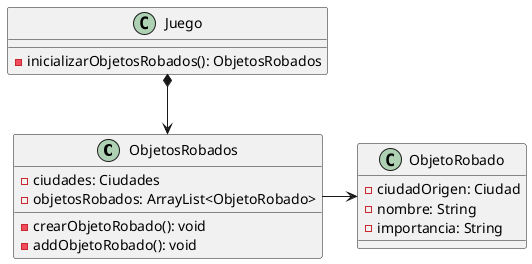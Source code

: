 @startuml

class ObjetosRobados{
    - ciudades: Ciudades
    - objetosRobados: ArrayList<ObjetoRobado>

    - crearObjetoRobado(): void
    - addObjetoRobado(): void
}

class ObjetoRobado{
    - ciudadOrigen: Ciudad
    - nombre: String
    - importancia: String
}

class Juego{
    - inicializarObjetosRobados(): ObjetosRobados
}

Juego *-down-> ObjetosRobados
ObjetosRobados -right-> ObjetoRobado

@enduml